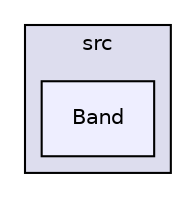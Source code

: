 digraph "Band" {
  compound=true
  node [ fontsize="10", fontname="Helvetica"];
  edge [ labelfontsize="10", labelfontname="Helvetica"];
  subgraph clusterdir_68267d1309a1af8e8297ef4c3efbcdba {
    graph [ bgcolor="#ddddee", pencolor="black", label="src" fontname="Helvetica", fontsize="10", URL="dir_68267d1309a1af8e8297ef4c3efbcdba.html"]
  dir_db2e99b2dcb80f9bc81e53202ac97970 [shape=box, label="Band", style="filled", fillcolor="#eeeeff", pencolor="black", URL="dir_db2e99b2dcb80f9bc81e53202ac97970.html"];
  }
}
